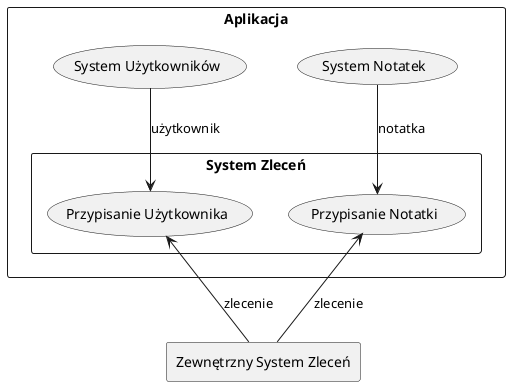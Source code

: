 
@startuml
rectangle "Zewnętrzny System Zleceń" as zsz
rectangle Aplikacja as app {
	rectangle "System Zleceń" as sz{
		(Przypisanie Notatki) as assign_n
		(Przypisanie Użytkownika) as assign_u
    }
    (System Notatek) as sn
    (System Użytkowników) as su
	
    zsz -u-> assign_n: zlecenie
    zsz -u-> assign_u: zlecenie

    su --> assign_u: użytkownik
    sn --> assign_n: notatka

}
@enduml

